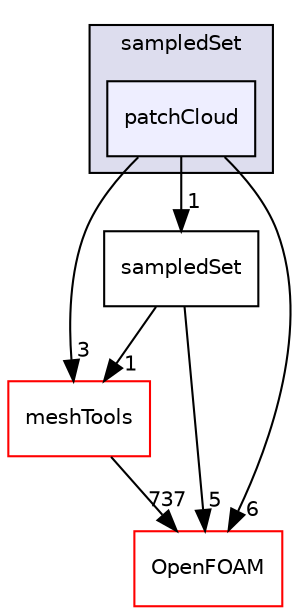 digraph "src/sampling/sampledSet/patchCloud" {
  bgcolor=transparent;
  compound=true
  node [ fontsize="10", fontname="Helvetica"];
  edge [ labelfontsize="10", labelfontname="Helvetica"];
  subgraph clusterdir_8b5e667856203d1590a744034ba627a3 {
    graph [ bgcolor="#ddddee", pencolor="black", label="sampledSet" fontname="Helvetica", fontsize="10", URL="dir_8b5e667856203d1590a744034ba627a3.html"]
  dir_47b01c3bfeb3e960853225ce8e7a8998 [shape=box, label="patchCloud", style="filled", fillcolor="#eeeeff", pencolor="black", URL="dir_47b01c3bfeb3e960853225ce8e7a8998.html"];
  }
  dir_ae30ad0bef50cf391b24c614251bb9fd [shape=box label="meshTools" color="red" URL="dir_ae30ad0bef50cf391b24c614251bb9fd.html"];
  dir_548bfa904a2e5ae4da728d756cdd2146 [shape=box label="sampledSet" URL="dir_548bfa904a2e5ae4da728d756cdd2146.html"];
  dir_c5473ff19b20e6ec4dfe5c310b3778a8 [shape=box label="OpenFOAM" color="red" URL="dir_c5473ff19b20e6ec4dfe5c310b3778a8.html"];
  dir_47b01c3bfeb3e960853225ce8e7a8998->dir_ae30ad0bef50cf391b24c614251bb9fd [headlabel="3", labeldistance=1.5 headhref="dir_002700_001751.html"];
  dir_47b01c3bfeb3e960853225ce8e7a8998->dir_548bfa904a2e5ae4da728d756cdd2146 [headlabel="1", labeldistance=1.5 headhref="dir_002700_002703.html"];
  dir_47b01c3bfeb3e960853225ce8e7a8998->dir_c5473ff19b20e6ec4dfe5c310b3778a8 [headlabel="6", labeldistance=1.5 headhref="dir_002700_001897.html"];
  dir_ae30ad0bef50cf391b24c614251bb9fd->dir_c5473ff19b20e6ec4dfe5c310b3778a8 [headlabel="737", labeldistance=1.5 headhref="dir_001751_001897.html"];
  dir_548bfa904a2e5ae4da728d756cdd2146->dir_ae30ad0bef50cf391b24c614251bb9fd [headlabel="1", labeldistance=1.5 headhref="dir_002703_001751.html"];
  dir_548bfa904a2e5ae4da728d756cdd2146->dir_c5473ff19b20e6ec4dfe5c310b3778a8 [headlabel="5", labeldistance=1.5 headhref="dir_002703_001897.html"];
}
